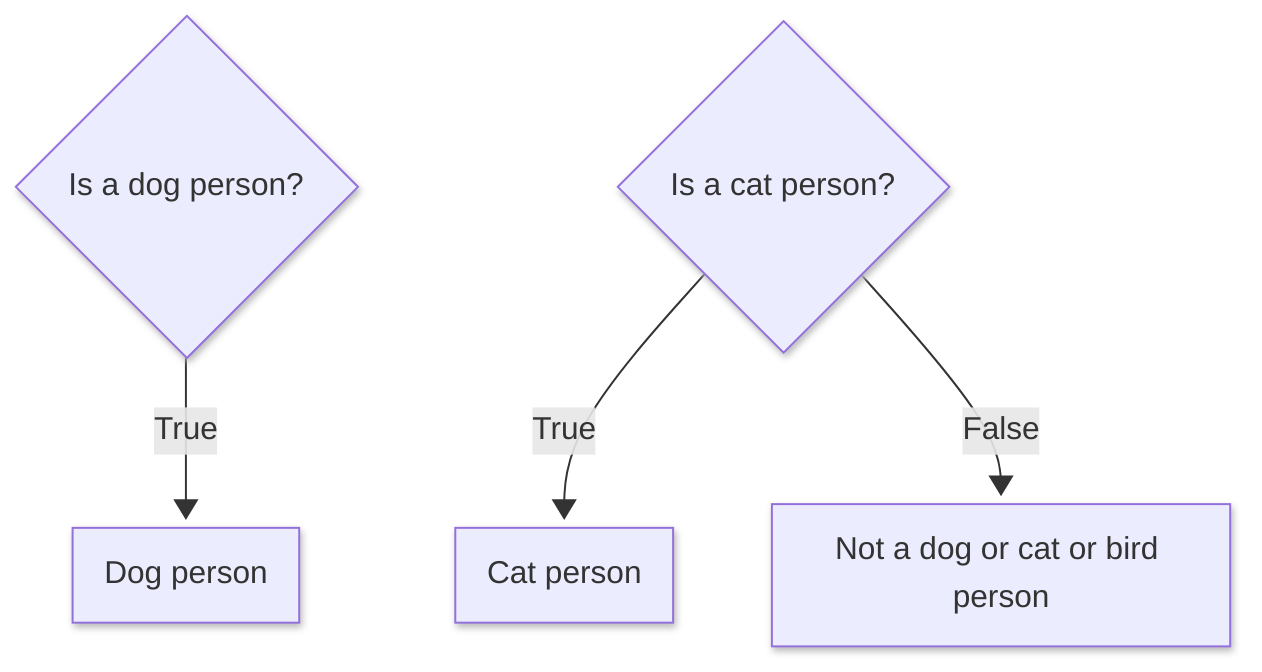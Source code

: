 ---
config:
  theme: mc
  look: neo
---
flowchart TD
    B{"Is a dog person?"}
    B -- True --> C["Dog person"]
    D{"Is a cat person?"}
    D -- True --> E["Cat person"]
    D -- False --> H["Not a dog or cat or bird person"]